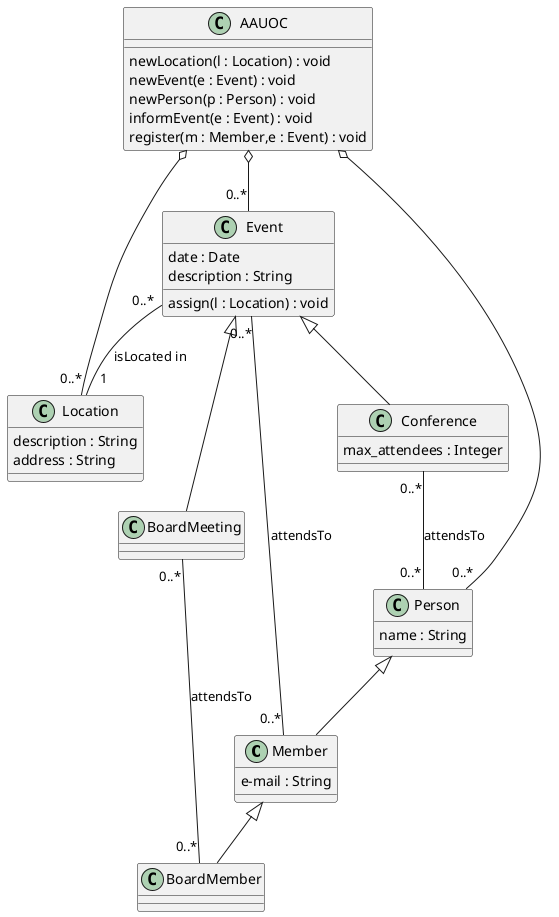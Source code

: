 @startuml
class Member{
    e-mail : String
}

class BoardMember{
}

class Event{
    date : Date
    description : String
    assign(l : Location) : void
}

class Conference{
    max_attendees : Integer
}

class BoardMeeting{
}

class Location{
    description : String
    address : String
}

class Person{
    name : String
}

class AAUOC{
    newLocation(l : Location) : void
    newEvent(e : Event) : void
    newPerson(p : Person) : void
    informEvent(e : Event) : void
    register(m : Member,e : Event) : void
}

AAUOC o-- "0..*" Event
AAUOC o-- "0..*" Person
AAUOC o-- "0..*" Location
Event "0..*" -- "   1" Location : isLocated in
Event "0..*" -- "0..*" Member : attendsTo
Event <|-- Conference
Event <|-- BoardMeeting
Conference "0..*" -- "0..*" Person : attendsTo
BoardMeeting "0..*" -- "0..*" BoardMember : attendsTo
Person <|-- Member
Member <|-- BoardMember


@enduml